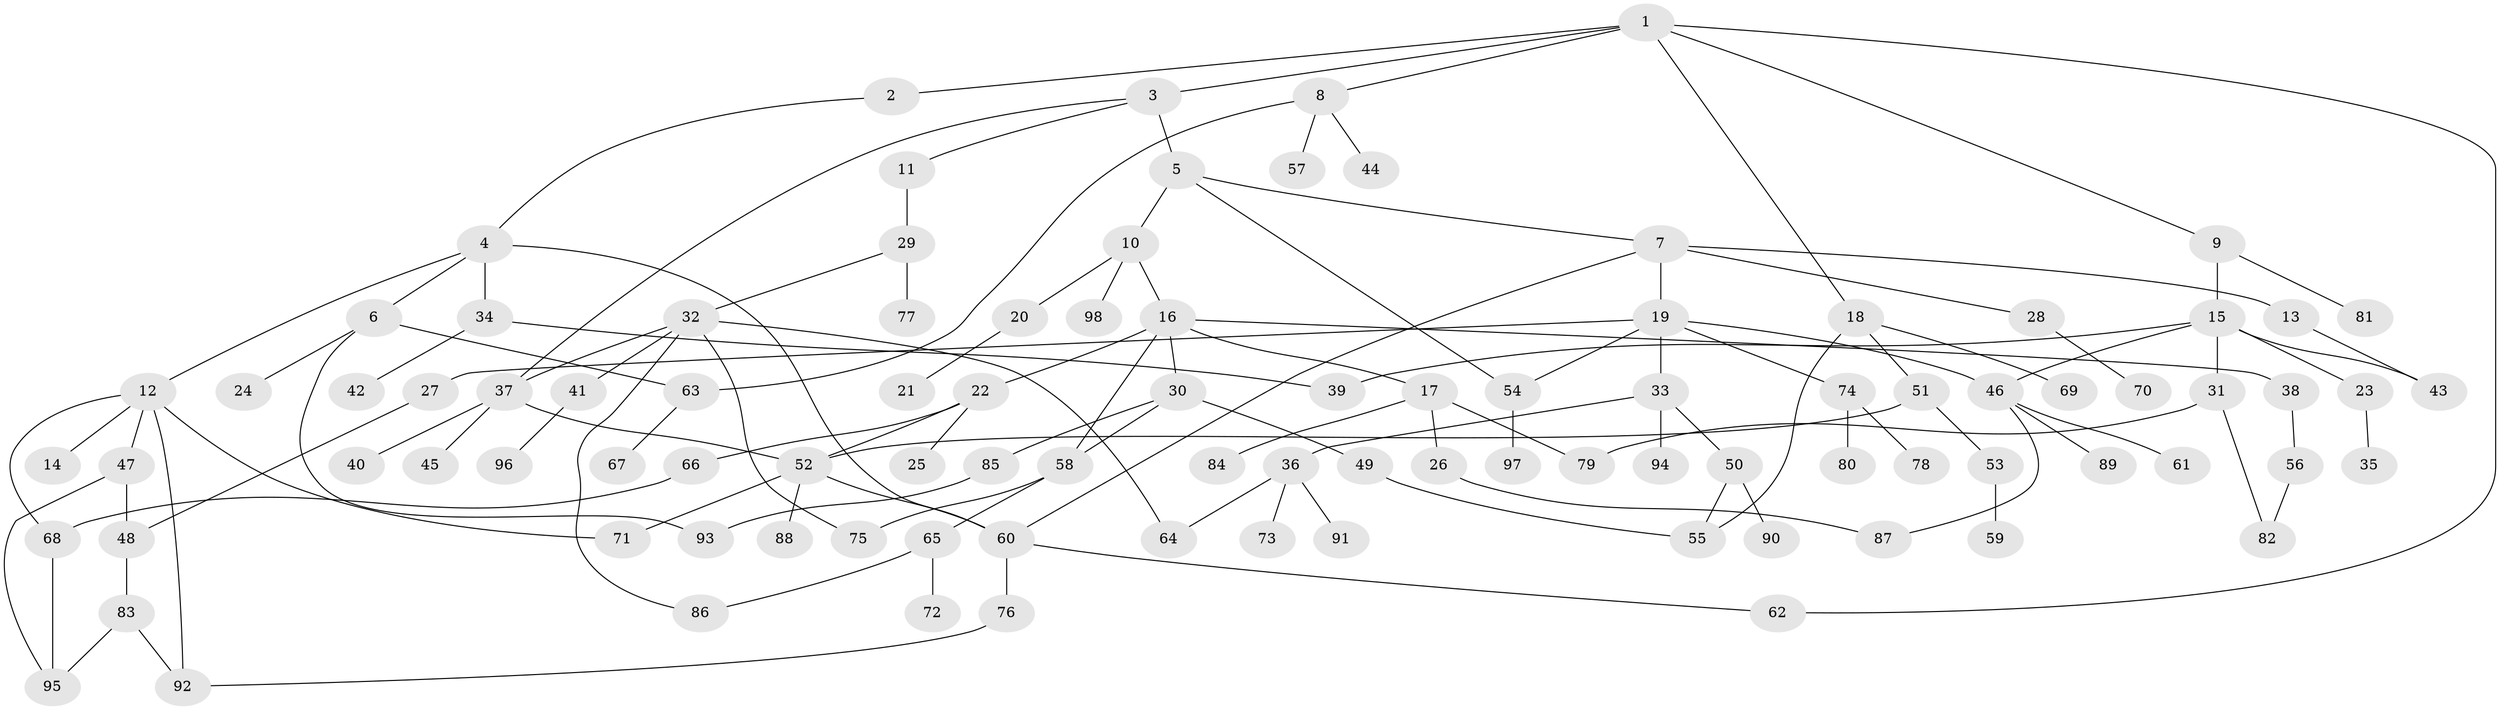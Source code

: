 // Generated by graph-tools (version 1.1) at 2025/42/03/09/25 04:42:59]
// undirected, 98 vertices, 125 edges
graph export_dot {
graph [start="1"]
  node [color=gray90,style=filled];
  1;
  2;
  3;
  4;
  5;
  6;
  7;
  8;
  9;
  10;
  11;
  12;
  13;
  14;
  15;
  16;
  17;
  18;
  19;
  20;
  21;
  22;
  23;
  24;
  25;
  26;
  27;
  28;
  29;
  30;
  31;
  32;
  33;
  34;
  35;
  36;
  37;
  38;
  39;
  40;
  41;
  42;
  43;
  44;
  45;
  46;
  47;
  48;
  49;
  50;
  51;
  52;
  53;
  54;
  55;
  56;
  57;
  58;
  59;
  60;
  61;
  62;
  63;
  64;
  65;
  66;
  67;
  68;
  69;
  70;
  71;
  72;
  73;
  74;
  75;
  76;
  77;
  78;
  79;
  80;
  81;
  82;
  83;
  84;
  85;
  86;
  87;
  88;
  89;
  90;
  91;
  92;
  93;
  94;
  95;
  96;
  97;
  98;
  1 -- 2;
  1 -- 3;
  1 -- 8;
  1 -- 9;
  1 -- 18;
  1 -- 62;
  2 -- 4;
  3 -- 5;
  3 -- 11;
  3 -- 37;
  4 -- 6;
  4 -- 12;
  4 -- 34;
  4 -- 60;
  5 -- 7;
  5 -- 10;
  5 -- 54;
  6 -- 24;
  6 -- 63;
  6 -- 93;
  7 -- 13;
  7 -- 19;
  7 -- 28;
  7 -- 60;
  8 -- 44;
  8 -- 57;
  8 -- 63;
  9 -- 15;
  9 -- 81;
  10 -- 16;
  10 -- 20;
  10 -- 98;
  11 -- 29;
  12 -- 14;
  12 -- 47;
  12 -- 71;
  12 -- 68;
  12 -- 92;
  13 -- 43;
  15 -- 23;
  15 -- 31;
  15 -- 39;
  15 -- 43;
  15 -- 46;
  16 -- 17;
  16 -- 22;
  16 -- 30;
  16 -- 38;
  16 -- 58;
  17 -- 26;
  17 -- 84;
  17 -- 79;
  18 -- 51;
  18 -- 55;
  18 -- 69;
  19 -- 27;
  19 -- 33;
  19 -- 46;
  19 -- 74;
  19 -- 54;
  20 -- 21;
  22 -- 25;
  22 -- 52;
  22 -- 66;
  23 -- 35;
  26 -- 87;
  27 -- 48;
  28 -- 70;
  29 -- 32;
  29 -- 77;
  30 -- 49;
  30 -- 85;
  30 -- 58;
  31 -- 79;
  31 -- 82;
  32 -- 41;
  32 -- 64;
  32 -- 75;
  32 -- 86;
  32 -- 37;
  33 -- 36;
  33 -- 50;
  33 -- 94;
  34 -- 42;
  34 -- 39;
  36 -- 73;
  36 -- 91;
  36 -- 64;
  37 -- 40;
  37 -- 45;
  37 -- 52;
  38 -- 56;
  41 -- 96;
  46 -- 61;
  46 -- 89;
  46 -- 87;
  47 -- 48;
  47 -- 95;
  48 -- 83;
  49 -- 55;
  50 -- 90;
  50 -- 55;
  51 -- 53;
  51 -- 52;
  52 -- 60;
  52 -- 71;
  52 -- 88;
  53 -- 59;
  54 -- 97;
  56 -- 82;
  58 -- 65;
  58 -- 75;
  60 -- 62;
  60 -- 76;
  63 -- 67;
  65 -- 72;
  65 -- 86;
  66 -- 68;
  68 -- 95;
  74 -- 78;
  74 -- 80;
  76 -- 92;
  83 -- 92;
  83 -- 95;
  85 -- 93;
}
